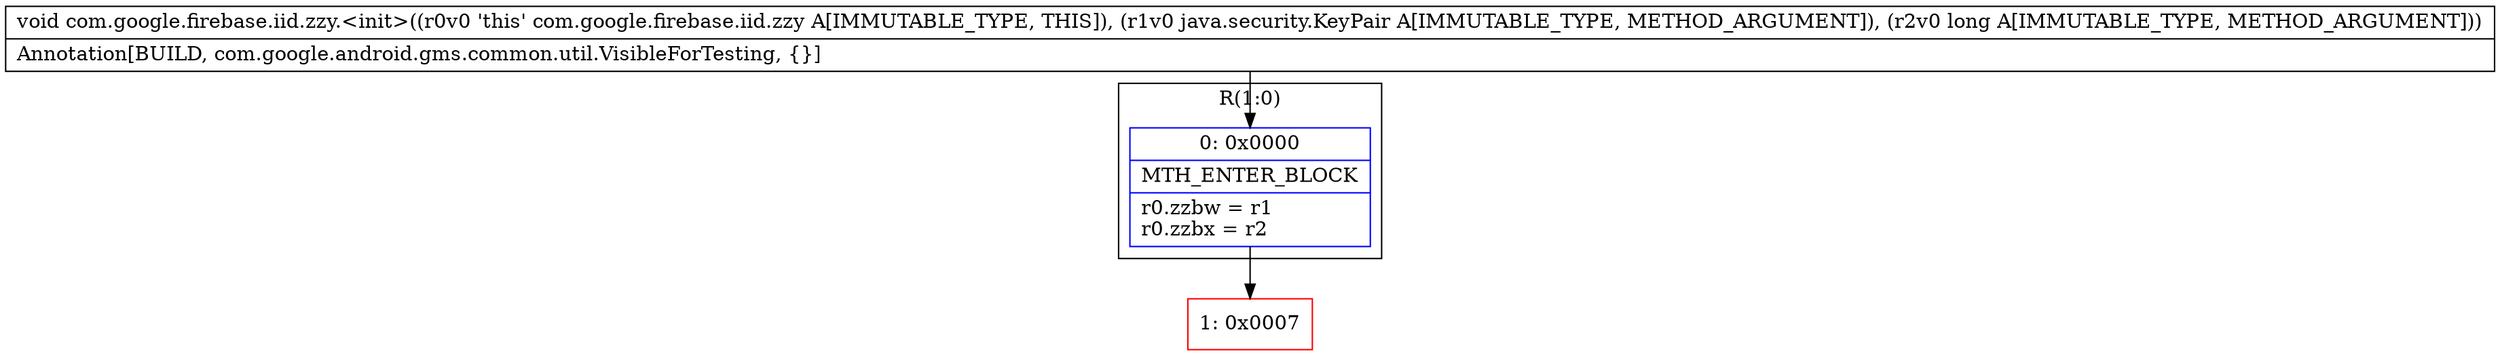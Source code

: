 digraph "CFG forcom.google.firebase.iid.zzy.\<init\>(Ljava\/security\/KeyPair;J)V" {
subgraph cluster_Region_1852765187 {
label = "R(1:0)";
node [shape=record,color=blue];
Node_0 [shape=record,label="{0\:\ 0x0000|MTH_ENTER_BLOCK\l|r0.zzbw = r1\lr0.zzbx = r2\l}"];
}
Node_1 [shape=record,color=red,label="{1\:\ 0x0007}"];
MethodNode[shape=record,label="{void com.google.firebase.iid.zzy.\<init\>((r0v0 'this' com.google.firebase.iid.zzy A[IMMUTABLE_TYPE, THIS]), (r1v0 java.security.KeyPair A[IMMUTABLE_TYPE, METHOD_ARGUMENT]), (r2v0 long A[IMMUTABLE_TYPE, METHOD_ARGUMENT]))  | Annotation[BUILD, com.google.android.gms.common.util.VisibleForTesting, \{\}]\l}"];
MethodNode -> Node_0;
Node_0 -> Node_1;
}

